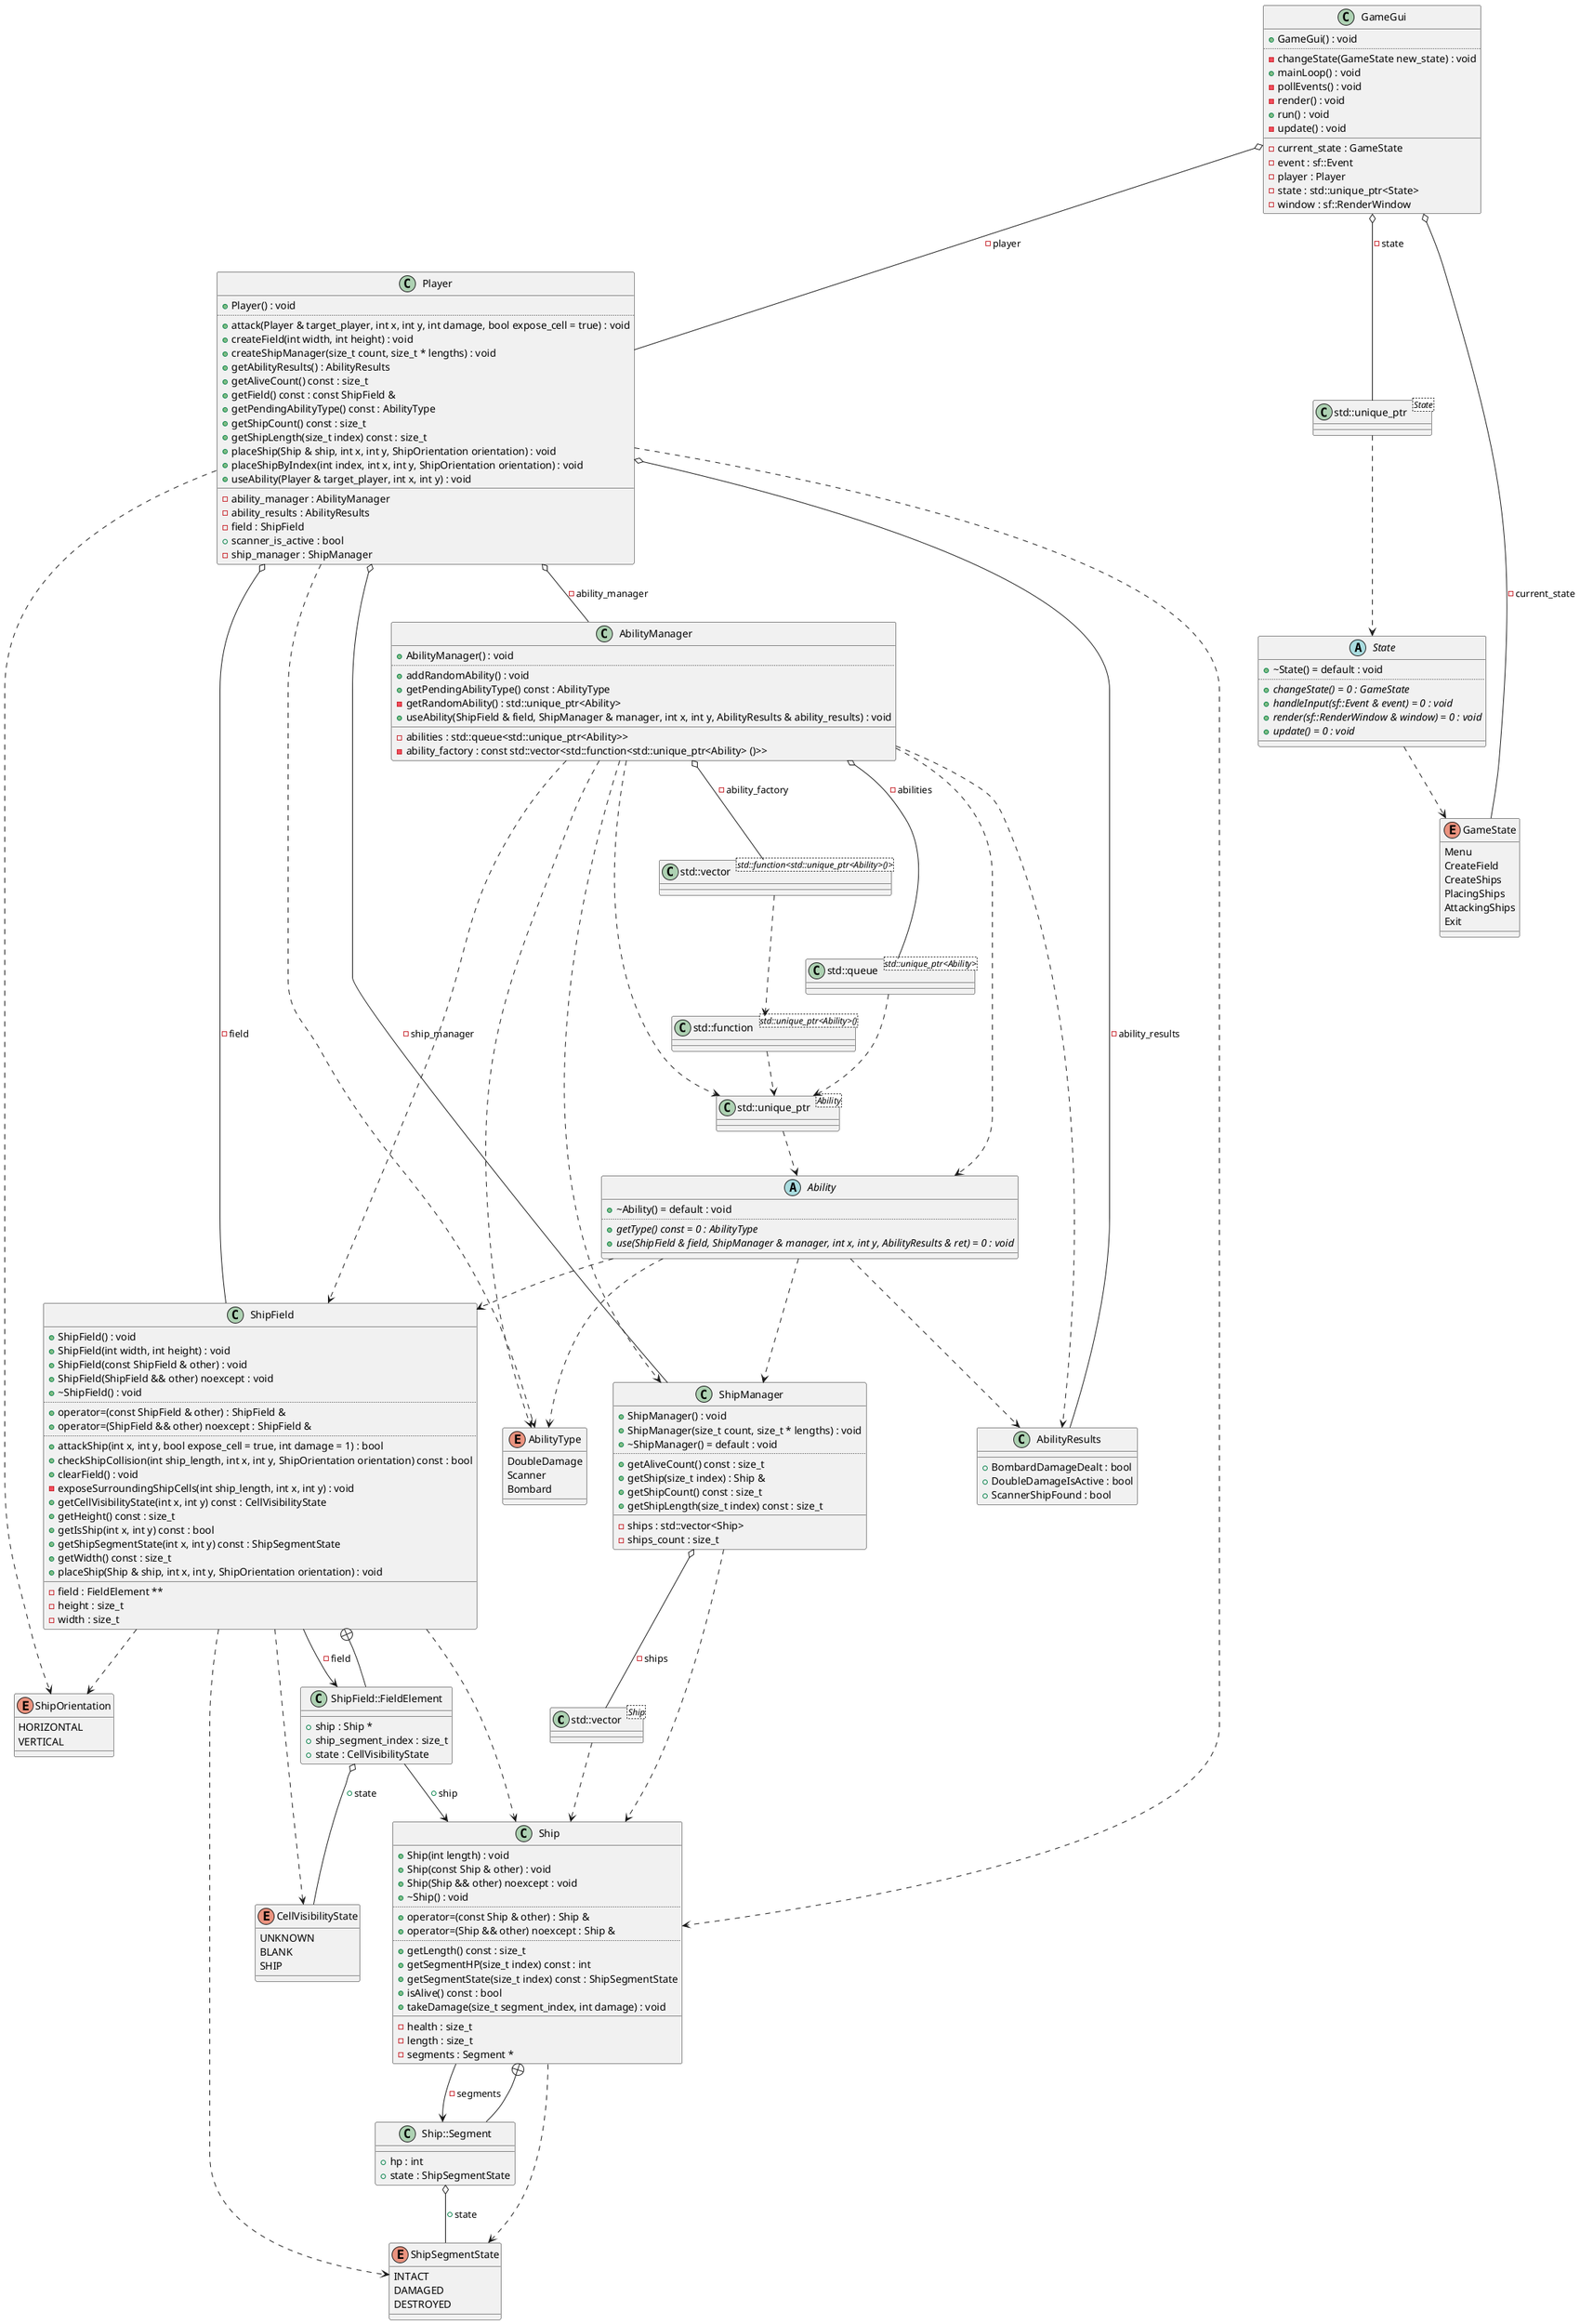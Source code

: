 @startuml
class "std::vector<Ship>" as C_0010668212532447068380
class C_0010668212532447068380 {
__
}
class "std::unique_ptr<Ability>" as C_0002593715388203665760
class C_0002593715388203665760 {
__
}
class "std::queue<std::unique_ptr<Ability>>" as C_0006911030825501507270
class C_0006911030825501507270 {
__
}
class "std::function<std::unique_ptr<Ability>()>" as C_0006416152866459361376
class C_0006416152866459361376 {
__
}
class "std::vector<std::function<std::unique_ptr<Ability>()>>" as C_0003282825241778546884
class C_0003282825241778546884 {
__
}
class "std::unique_ptr<State>" as C_0003593355595461115184
class C_0003593355595461115184 {
__
}
enum "GameState" as C_0004356735495323104445
enum C_0004356735495323104445 {
Menu
CreateField
CreateShips
PlacingShips
AttackingShips
Exit
}
abstract "State" as C_0001914138303902600425
abstract C_0001914138303902600425 {
+~State() = default : void
..
{abstract} +changeState() = 0 : GameState
{abstract} +handleInput(sf::Event & event) = 0 : void
{abstract} +render(sf::RenderWindow & window) = 0 : void
{abstract} +update() = 0 : void
__
}
class "AbilityResults" as C_0005219465313958275113
class C_0005219465313958275113 {
__
+BombardDamageDealt : bool
+DoubleDamageIsActive : bool
+ScannerShipFound : bool
}
enum "AbilityType" as C_0006740456236575953687
enum C_0006740456236575953687 {
DoubleDamage
Scanner
Bombard
}
enum "ShipSegmentState" as C_0014256742677139282670
enum C_0014256742677139282670 {
INTACT
DAMAGED
DESTROYED
}
enum "ShipOrientation" as C_0002579181642537833876
enum C_0002579181642537833876 {
HORIZONTAL
VERTICAL
}
enum "CellVisibilityState" as C_0003333043679234439357
enum C_0003333043679234439357 {
UNKNOWN
BLANK
SHIP
}
class "Ship" as C_0014529657433315016423
class C_0014529657433315016423 {
+Ship(int length) : void
+Ship(const Ship & other) : void
+Ship(Ship && other) noexcept : void
+~Ship() : void
..
+operator=(const Ship & other) : Ship &
+operator=(Ship && other) noexcept : Ship &
..
+getLength() const : size_t
+getSegmentHP(size_t index) const : int
+getSegmentState(size_t index) const : ShipSegmentState
+isAlive() const : bool
+takeDamage(size_t segment_index, int damage) : void
__
-health : size_t
-length : size_t
-segments : Segment *
}
class "Ship::Segment" as C_0000674658759292391449
class C_0000674658759292391449 {
__
+hp : int
+state : ShipSegmentState
}
class "ShipField" as C_0003843296779074973901
class C_0003843296779074973901 {
+ShipField() : void
+ShipField(int width, int height) : void
+ShipField(const ShipField & other) : void
+ShipField(ShipField && other) noexcept : void
+~ShipField() : void
..
+operator=(const ShipField & other) : ShipField &
+operator=(ShipField && other) noexcept : ShipField &
..
+attackShip(int x, int y, bool expose_cell = true, int damage = 1) : bool
+checkShipCollision(int ship_length, int x, int y, ShipOrientation orientation) const : bool
+clearField() : void
-exposeSurroundingShipCells(int ship_length, int x, int y) : void
+getCellVisibilityState(int x, int y) const : CellVisibilityState
+getHeight() const : size_t
+getIsShip(int x, int y) const : bool
+getShipSegmentState(int x, int y) const : ShipSegmentState
+getWidth() const : size_t
+placeShip(Ship & ship, int x, int y, ShipOrientation orientation) : void
__
-field : FieldElement **
-height : size_t
-width : size_t
}
class "ShipField::FieldElement" as C_0000316359785794417378
class C_0000316359785794417378 {
__
+ship : Ship *
+ship_segment_index : size_t
+state : CellVisibilityState
}
class "ShipManager" as C_0017499122254539489506
class C_0017499122254539489506 {
+ShipManager() : void
+ShipManager(size_t count, size_t * lengths) : void
+~ShipManager() = default : void
..
+getAliveCount() const : size_t
+getShip(size_t index) : Ship &
+getShipCount() const : size_t
+getShipLength(size_t index) const : size_t
__
-ships : std::vector<Ship>
-ships_count : size_t
}
abstract "Ability" as C_0017635961848386255115
abstract C_0017635961848386255115 {
+~Ability() = default : void
..
{abstract} +getType() const = 0 : AbilityType
{abstract} +use(ShipField & field, ShipManager & manager, int x, int y, AbilityResults & ret) = 0 : void
__
}
class "AbilityManager" as C_0002235219345516323367
class C_0002235219345516323367 {
+AbilityManager() : void
..
+addRandomAbility() : void
+getPendingAbilityType() const : AbilityType
-getRandomAbility() : std::unique_ptr<Ability>
+useAbility(ShipField & field, ShipManager & manager, int x, int y, AbilityResults & ability_results) : void
__
-abilities : std::queue<std::unique_ptr<Ability>>
-ability_factory : const std::vector<std::function<std::unique_ptr<Ability> ()>>
}
class "Player" as C_0003605716991605700936
class C_0003605716991605700936 {
+Player() : void
..
+attack(Player & target_player, int x, int y, int damage, bool expose_cell = true) : void
+createField(int width, int height) : void
+createShipManager(size_t count, size_t * lengths) : void
+getAbilityResults() : AbilityResults
+getAliveCount() const : size_t
+getField() const : const ShipField &
+getPendingAbilityType() const : AbilityType
+getShipCount() const : size_t
+getShipLength(size_t index) const : size_t
+placeShip(Ship & ship, int x, int y, ShipOrientation orientation) : void
+placeShipByIndex(int index, int x, int y, ShipOrientation orientation) : void
+useAbility(Player & target_player, int x, int y) : void
__
-ability_manager : AbilityManager
-ability_results : AbilityResults
-field : ShipField
+scanner_is_active : bool
-ship_manager : ShipManager
}
class "GameGui" as C_0007395642151187698177
class C_0007395642151187698177 {
+GameGui() : void
..
-changeState(GameState new_state) : void
+mainLoop() : void
-pollEvents() : void
-render() : void
+run() : void
-update() : void
__
-current_state : GameState
-event : sf::Event
-player : Player
-state : std::unique_ptr<State>
-window : sf::RenderWindow
}
C_0010668212532447068380 ..> C_0014529657433315016423
C_0002593715388203665760 ..> C_0017635961848386255115
C_0006911030825501507270 ..> C_0002593715388203665760
C_0006416152866459361376 ..> C_0002593715388203665760
C_0003282825241778546884 ..> C_0006416152866459361376
C_0003593355595461115184 ..> C_0001914138303902600425
C_0001914138303902600425 ..> C_0004356735495323104445
C_0014529657433315016423 ..> C_0014256742677139282670
C_0014529657433315016423 --> C_0000674658759292391449 : -segments
C_0000674658759292391449 --+ C_0014529657433315016423
C_0000674658759292391449 o-- C_0014256742677139282670 : +state
C_0003843296779074973901 ..> C_0002579181642537833876
C_0003843296779074973901 ..> C_0003333043679234439357
C_0003843296779074973901 ..> C_0014256742677139282670
C_0003843296779074973901 ..> C_0014529657433315016423
C_0003843296779074973901 --> C_0000316359785794417378 : -field
C_0000316359785794417378 --+ C_0003843296779074973901
C_0000316359785794417378 o-- C_0003333043679234439357 : +state
C_0000316359785794417378 --> C_0014529657433315016423 : +ship
C_0017499122254539489506 ..> C_0014529657433315016423
C_0017499122254539489506 o-- C_0010668212532447068380 : -ships
C_0017635961848386255115 ..> C_0003843296779074973901
C_0017635961848386255115 ..> C_0017499122254539489506
C_0017635961848386255115 ..> C_0005219465313958275113
C_0017635961848386255115 ..> C_0006740456236575953687
C_0002235219345516323367 ..> C_0002593715388203665760
C_0002235219345516323367 ..> C_0017635961848386255115
C_0002235219345516323367 ..> C_0003843296779074973901
C_0002235219345516323367 ..> C_0017499122254539489506
C_0002235219345516323367 ..> C_0005219465313958275113
C_0002235219345516323367 ..> C_0006740456236575953687
C_0002235219345516323367 o-- C_0006911030825501507270 : -abilities
C_0002235219345516323367 o-- C_0003282825241778546884 : -ability_factory
C_0003605716991605700936 ..> C_0014529657433315016423
C_0003605716991605700936 ..> C_0002579181642537833876
C_0003605716991605700936 ..> C_0006740456236575953687
C_0003605716991605700936 o-- C_0017499122254539489506 : -ship_manager
C_0003605716991605700936 o-- C_0003843296779074973901 : -field
C_0003605716991605700936 o-- C_0002235219345516323367 : -ability_manager
C_0003605716991605700936 o-- C_0005219465313958275113 : -ability_results
C_0007395642151187698177 o-- C_0003605716991605700936 : -player
C_0007395642151187698177 o-- C_0004356735495323104445 : -current_state
C_0007395642151187698177 o-- C_0003593355595461115184 : -state

'Generated with clang-uml, version 0.5.5
'LLVM version clang version 18.1.8
@enduml
